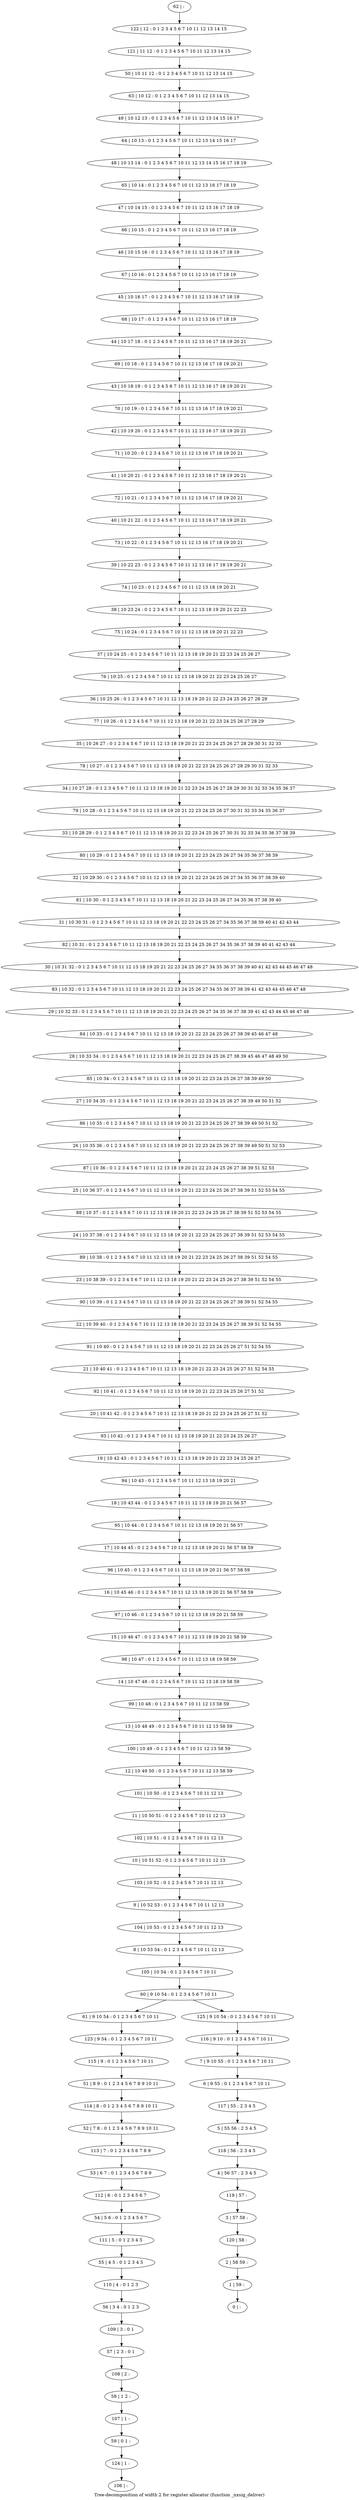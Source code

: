 digraph G {
graph [label="Tree-decomposition of width 2 for register allocator (function _nxsig_deliver)"]
0[label="0 | : "];
1[label="1 | 59 : "];
2[label="2 | 58 59 : "];
3[label="3 | 57 58 : "];
4[label="4 | 56 57 : 2 3 4 5 "];
5[label="5 | 55 56 : 2 3 4 5 "];
6[label="6 | 9 55 : 0 1 2 3 4 5 6 7 10 11 "];
7[label="7 | 9 10 55 : 0 1 2 3 4 5 6 7 10 11 "];
8[label="8 | 10 53 54 : 0 1 2 3 4 5 6 7 10 11 12 13 "];
9[label="9 | 10 52 53 : 0 1 2 3 4 5 6 7 10 11 12 13 "];
10[label="10 | 10 51 52 : 0 1 2 3 4 5 6 7 10 11 12 13 "];
11[label="11 | 10 50 51 : 0 1 2 3 4 5 6 7 10 11 12 13 "];
12[label="12 | 10 49 50 : 0 1 2 3 4 5 6 7 10 11 12 13 58 59 "];
13[label="13 | 10 48 49 : 0 1 2 3 4 5 6 7 10 11 12 13 58 59 "];
14[label="14 | 10 47 48 : 0 1 2 3 4 5 6 7 10 11 12 13 18 19 58 59 "];
15[label="15 | 10 46 47 : 0 1 2 3 4 5 6 7 10 11 12 13 18 19 20 21 58 59 "];
16[label="16 | 10 45 46 : 0 1 2 3 4 5 6 7 10 11 12 13 18 19 20 21 56 57 58 59 "];
17[label="17 | 10 44 45 : 0 1 2 3 4 5 6 7 10 11 12 13 18 19 20 21 56 57 58 59 "];
18[label="18 | 10 43 44 : 0 1 2 3 4 5 6 7 10 11 12 13 18 19 20 21 56 57 "];
19[label="19 | 10 42 43 : 0 1 2 3 4 5 6 7 10 11 12 13 18 19 20 21 22 23 24 25 26 27 "];
20[label="20 | 10 41 42 : 0 1 2 3 4 5 6 7 10 11 12 13 18 19 20 21 22 23 24 25 26 27 51 52 "];
21[label="21 | 10 40 41 : 0 1 2 3 4 5 6 7 10 11 12 13 18 19 20 21 22 23 24 25 26 27 51 52 54 55 "];
22[label="22 | 10 39 40 : 0 1 2 3 4 5 6 7 10 11 12 13 18 19 20 21 22 23 24 25 26 27 38 39 51 52 54 55 "];
23[label="23 | 10 38 39 : 0 1 2 3 4 5 6 7 10 11 12 13 18 19 20 21 22 23 24 25 26 27 38 39 51 52 54 55 "];
24[label="24 | 10 37 38 : 0 1 2 3 4 5 6 7 10 11 12 13 18 19 20 21 22 23 24 25 26 27 38 39 51 52 53 54 55 "];
25[label="25 | 10 36 37 : 0 1 2 3 4 5 6 7 10 11 12 13 18 19 20 21 22 23 24 25 26 27 38 39 51 52 53 54 55 "];
26[label="26 | 10 35 36 : 0 1 2 3 4 5 6 7 10 11 12 13 18 19 20 21 22 23 24 25 26 27 38 39 49 50 51 52 53 "];
27[label="27 | 10 34 35 : 0 1 2 3 4 5 6 7 10 11 12 13 18 19 20 21 22 23 24 25 26 27 38 39 49 50 51 52 "];
28[label="28 | 10 33 34 : 0 1 2 3 4 5 6 7 10 11 12 13 18 19 20 21 22 23 24 25 26 27 38 39 45 46 47 48 49 50 "];
29[label="29 | 10 32 33 : 0 1 2 3 4 5 6 7 10 11 12 13 18 19 20 21 22 23 24 25 26 27 34 35 36 37 38 39 41 42 43 44 45 46 47 48 "];
30[label="30 | 10 31 32 : 0 1 2 3 4 5 6 7 10 11 12 13 18 19 20 21 22 23 24 25 26 27 34 35 36 37 38 39 40 41 42 43 44 45 46 47 48 "];
31[label="31 | 10 30 31 : 0 1 2 3 4 5 6 7 10 11 12 13 18 19 20 21 22 23 24 25 26 27 34 35 36 37 38 39 40 41 42 43 44 "];
32[label="32 | 10 29 30 : 0 1 2 3 4 5 6 7 10 11 12 13 18 19 20 21 22 23 24 25 26 27 34 35 36 37 38 39 40 "];
33[label="33 | 10 28 29 : 0 1 2 3 4 5 6 7 10 11 12 13 18 19 20 21 22 23 24 25 26 27 30 31 32 33 34 35 36 37 38 39 "];
34[label="34 | 10 27 28 : 0 1 2 3 4 5 6 7 10 11 12 13 18 19 20 21 22 23 24 25 26 27 28 29 30 31 32 33 34 35 36 37 "];
35[label="35 | 10 26 27 : 0 1 2 3 4 5 6 7 10 11 12 13 18 19 20 21 22 23 24 25 26 27 28 29 30 31 32 33 "];
36[label="36 | 10 25 26 : 0 1 2 3 4 5 6 7 10 11 12 13 18 19 20 21 22 23 24 25 26 27 28 29 "];
37[label="37 | 10 24 25 : 0 1 2 3 4 5 6 7 10 11 12 13 18 19 20 21 22 23 24 25 26 27 "];
38[label="38 | 10 23 24 : 0 1 2 3 4 5 6 7 10 11 12 13 18 19 20 21 22 23 "];
39[label="39 | 10 22 23 : 0 1 2 3 4 5 6 7 10 11 12 13 16 17 18 19 20 21 "];
40[label="40 | 10 21 22 : 0 1 2 3 4 5 6 7 10 11 12 13 16 17 18 19 20 21 "];
41[label="41 | 10 20 21 : 0 1 2 3 4 5 6 7 10 11 12 13 16 17 18 19 20 21 "];
42[label="42 | 10 19 20 : 0 1 2 3 4 5 6 7 10 11 12 13 16 17 18 19 20 21 "];
43[label="43 | 10 18 19 : 0 1 2 3 4 5 6 7 10 11 12 13 16 17 18 19 20 21 "];
44[label="44 | 10 17 18 : 0 1 2 3 4 5 6 7 10 11 12 13 16 17 18 19 20 21 "];
45[label="45 | 10 16 17 : 0 1 2 3 4 5 6 7 10 11 12 13 16 17 18 19 "];
46[label="46 | 10 15 16 : 0 1 2 3 4 5 6 7 10 11 12 13 16 17 18 19 "];
47[label="47 | 10 14 15 : 0 1 2 3 4 5 6 7 10 11 12 13 16 17 18 19 "];
48[label="48 | 10 13 14 : 0 1 2 3 4 5 6 7 10 11 12 13 14 15 16 17 18 19 "];
49[label="49 | 10 12 13 : 0 1 2 3 4 5 6 7 10 11 12 13 14 15 16 17 "];
50[label="50 | 10 11 12 : 0 1 2 3 4 5 6 7 10 11 12 13 14 15 "];
51[label="51 | 8 9 : 0 1 2 3 4 5 6 7 8 9 10 11 "];
52[label="52 | 7 8 : 0 1 2 3 4 5 6 7 8 9 10 11 "];
53[label="53 | 6 7 : 0 1 2 3 4 5 6 7 8 9 "];
54[label="54 | 5 6 : 0 1 2 3 4 5 6 7 "];
55[label="55 | 4 5 : 0 1 2 3 4 5 "];
56[label="56 | 3 4 : 0 1 2 3 "];
57[label="57 | 2 3 : 0 1 "];
58[label="58 | 1 2 : "];
59[label="59 | 0 1 : "];
60[label="60 | 9 10 54 : 0 1 2 3 4 5 6 7 10 11 "];
61[label="61 | 9 10 54 : 0 1 2 3 4 5 6 7 10 11 "];
62[label="62 | : "];
63[label="63 | 10 12 : 0 1 2 3 4 5 6 7 10 11 12 13 14 15 "];
64[label="64 | 10 13 : 0 1 2 3 4 5 6 7 10 11 12 13 14 15 16 17 "];
65[label="65 | 10 14 : 0 1 2 3 4 5 6 7 10 11 12 13 16 17 18 19 "];
66[label="66 | 10 15 : 0 1 2 3 4 5 6 7 10 11 12 13 16 17 18 19 "];
67[label="67 | 10 16 : 0 1 2 3 4 5 6 7 10 11 12 13 16 17 18 19 "];
68[label="68 | 10 17 : 0 1 2 3 4 5 6 7 10 11 12 13 16 17 18 19 "];
69[label="69 | 10 18 : 0 1 2 3 4 5 6 7 10 11 12 13 16 17 18 19 20 21 "];
70[label="70 | 10 19 : 0 1 2 3 4 5 6 7 10 11 12 13 16 17 18 19 20 21 "];
71[label="71 | 10 20 : 0 1 2 3 4 5 6 7 10 11 12 13 16 17 18 19 20 21 "];
72[label="72 | 10 21 : 0 1 2 3 4 5 6 7 10 11 12 13 16 17 18 19 20 21 "];
73[label="73 | 10 22 : 0 1 2 3 4 5 6 7 10 11 12 13 16 17 18 19 20 21 "];
74[label="74 | 10 23 : 0 1 2 3 4 5 6 7 10 11 12 13 18 19 20 21 "];
75[label="75 | 10 24 : 0 1 2 3 4 5 6 7 10 11 12 13 18 19 20 21 22 23 "];
76[label="76 | 10 25 : 0 1 2 3 4 5 6 7 10 11 12 13 18 19 20 21 22 23 24 25 26 27 "];
77[label="77 | 10 26 : 0 1 2 3 4 5 6 7 10 11 12 13 18 19 20 21 22 23 24 25 26 27 28 29 "];
78[label="78 | 10 27 : 0 1 2 3 4 5 6 7 10 11 12 13 18 19 20 21 22 23 24 25 26 27 28 29 30 31 32 33 "];
79[label="79 | 10 28 : 0 1 2 3 4 5 6 7 10 11 12 13 18 19 20 21 22 23 24 25 26 27 30 31 32 33 34 35 36 37 "];
80[label="80 | 10 29 : 0 1 2 3 4 5 6 7 10 11 12 13 18 19 20 21 22 23 24 25 26 27 34 35 36 37 38 39 "];
81[label="81 | 10 30 : 0 1 2 3 4 5 6 7 10 11 12 13 18 19 20 21 22 23 24 25 26 27 34 35 36 37 38 39 40 "];
82[label="82 | 10 31 : 0 1 2 3 4 5 6 7 10 11 12 13 18 19 20 21 22 23 24 25 26 27 34 35 36 37 38 39 40 41 42 43 44 "];
83[label="83 | 10 32 : 0 1 2 3 4 5 6 7 10 11 12 13 18 19 20 21 22 23 24 25 26 27 34 35 36 37 38 39 41 42 43 44 45 46 47 48 "];
84[label="84 | 10 33 : 0 1 2 3 4 5 6 7 10 11 12 13 18 19 20 21 22 23 24 25 26 27 38 39 45 46 47 48 "];
85[label="85 | 10 34 : 0 1 2 3 4 5 6 7 10 11 12 13 18 19 20 21 22 23 24 25 26 27 38 39 49 50 "];
86[label="86 | 10 35 : 0 1 2 3 4 5 6 7 10 11 12 13 18 19 20 21 22 23 24 25 26 27 38 39 49 50 51 52 "];
87[label="87 | 10 36 : 0 1 2 3 4 5 6 7 10 11 12 13 18 19 20 21 22 23 24 25 26 27 38 39 51 52 53 "];
88[label="88 | 10 37 : 0 1 2 3 4 5 6 7 10 11 12 13 18 19 20 21 22 23 24 25 26 27 38 39 51 52 53 54 55 "];
89[label="89 | 10 38 : 0 1 2 3 4 5 6 7 10 11 12 13 18 19 20 21 22 23 24 25 26 27 38 39 51 52 54 55 "];
90[label="90 | 10 39 : 0 1 2 3 4 5 6 7 10 11 12 13 18 19 20 21 22 23 24 25 26 27 38 39 51 52 54 55 "];
91[label="91 | 10 40 : 0 1 2 3 4 5 6 7 10 11 12 13 18 19 20 21 22 23 24 25 26 27 51 52 54 55 "];
92[label="92 | 10 41 : 0 1 2 3 4 5 6 7 10 11 12 13 18 19 20 21 22 23 24 25 26 27 51 52 "];
93[label="93 | 10 42 : 0 1 2 3 4 5 6 7 10 11 12 13 18 19 20 21 22 23 24 25 26 27 "];
94[label="94 | 10 43 : 0 1 2 3 4 5 6 7 10 11 12 13 18 19 20 21 "];
95[label="95 | 10 44 : 0 1 2 3 4 5 6 7 10 11 12 13 18 19 20 21 56 57 "];
96[label="96 | 10 45 : 0 1 2 3 4 5 6 7 10 11 12 13 18 19 20 21 56 57 58 59 "];
97[label="97 | 10 46 : 0 1 2 3 4 5 6 7 10 11 12 13 18 19 20 21 58 59 "];
98[label="98 | 10 47 : 0 1 2 3 4 5 6 7 10 11 12 13 18 19 58 59 "];
99[label="99 | 10 48 : 0 1 2 3 4 5 6 7 10 11 12 13 58 59 "];
100[label="100 | 10 49 : 0 1 2 3 4 5 6 7 10 11 12 13 58 59 "];
101[label="101 | 10 50 : 0 1 2 3 4 5 6 7 10 11 12 13 "];
102[label="102 | 10 51 : 0 1 2 3 4 5 6 7 10 11 12 13 "];
103[label="103 | 10 52 : 0 1 2 3 4 5 6 7 10 11 12 13 "];
104[label="104 | 10 53 : 0 1 2 3 4 5 6 7 10 11 12 13 "];
105[label="105 | 10 54 : 0 1 2 3 4 5 6 7 10 11 "];
106[label="106 | : "];
107[label="107 | 1 : "];
108[label="108 | 2 : "];
109[label="109 | 3 : 0 1 "];
110[label="110 | 4 : 0 1 2 3 "];
111[label="111 | 5 : 0 1 2 3 4 5 "];
112[label="112 | 6 : 0 1 2 3 4 5 6 7 "];
113[label="113 | 7 : 0 1 2 3 4 5 6 7 8 9 "];
114[label="114 | 8 : 0 1 2 3 4 5 6 7 8 9 10 11 "];
115[label="115 | 9 : 0 1 2 3 4 5 6 7 10 11 "];
116[label="116 | 9 10 : 0 1 2 3 4 5 6 7 10 11 "];
117[label="117 | 55 : 2 3 4 5 "];
118[label="118 | 56 : 2 3 4 5 "];
119[label="119 | 57 : "];
120[label="120 | 58 : "];
121[label="121 | 11 12 : 0 1 2 3 4 5 6 7 10 11 12 13 14 15 "];
122[label="122 | 12 : 0 1 2 3 4 5 6 7 10 11 12 13 14 15 "];
123[label="123 | 9 54 : 0 1 2 3 4 5 6 7 10 11 "];
124[label="124 | 1 : "];
125[label="125 | 9 10 54 : 0 1 2 3 4 5 6 7 10 11 "];
107->59 ;
58->107 ;
108->58 ;
57->108 ;
109->57 ;
56->109 ;
110->56 ;
55->110 ;
111->55 ;
54->111 ;
112->54 ;
53->112 ;
113->53 ;
52->113 ;
114->52 ;
51->114 ;
115->51 ;
123->115 ;
61->123 ;
124->106 ;
59->124 ;
62->122 ;
122->121 ;
121->50 ;
50->63 ;
63->49 ;
49->64 ;
64->48 ;
48->65 ;
65->47 ;
47->66 ;
66->46 ;
46->67 ;
67->45 ;
45->68 ;
68->44 ;
44->69 ;
69->43 ;
43->70 ;
70->42 ;
42->71 ;
71->41 ;
41->72 ;
72->40 ;
40->73 ;
73->39 ;
39->74 ;
74->38 ;
38->75 ;
75->37 ;
37->76 ;
76->36 ;
36->77 ;
77->35 ;
35->78 ;
78->34 ;
34->79 ;
79->33 ;
33->80 ;
80->32 ;
32->81 ;
81->31 ;
31->82 ;
82->30 ;
30->83 ;
83->29 ;
29->84 ;
84->28 ;
28->85 ;
85->27 ;
27->86 ;
86->26 ;
26->87 ;
87->25 ;
25->88 ;
88->24 ;
24->89 ;
89->23 ;
23->90 ;
90->22 ;
22->91 ;
91->21 ;
21->92 ;
92->20 ;
20->93 ;
93->19 ;
19->94 ;
94->18 ;
18->95 ;
95->17 ;
17->96 ;
96->16 ;
16->97 ;
97->15 ;
15->98 ;
98->14 ;
14->99 ;
99->13 ;
13->100 ;
100->12 ;
12->101 ;
101->11 ;
11->102 ;
102->10 ;
10->103 ;
103->9 ;
9->104 ;
104->8 ;
8->105 ;
105->60 ;
116->7 ;
7->6 ;
6->117 ;
117->5 ;
5->118 ;
118->4 ;
4->119 ;
119->3 ;
3->120 ;
120->2 ;
2->1 ;
1->0 ;
125->116 ;
60->61 ;
60->125 ;
}
